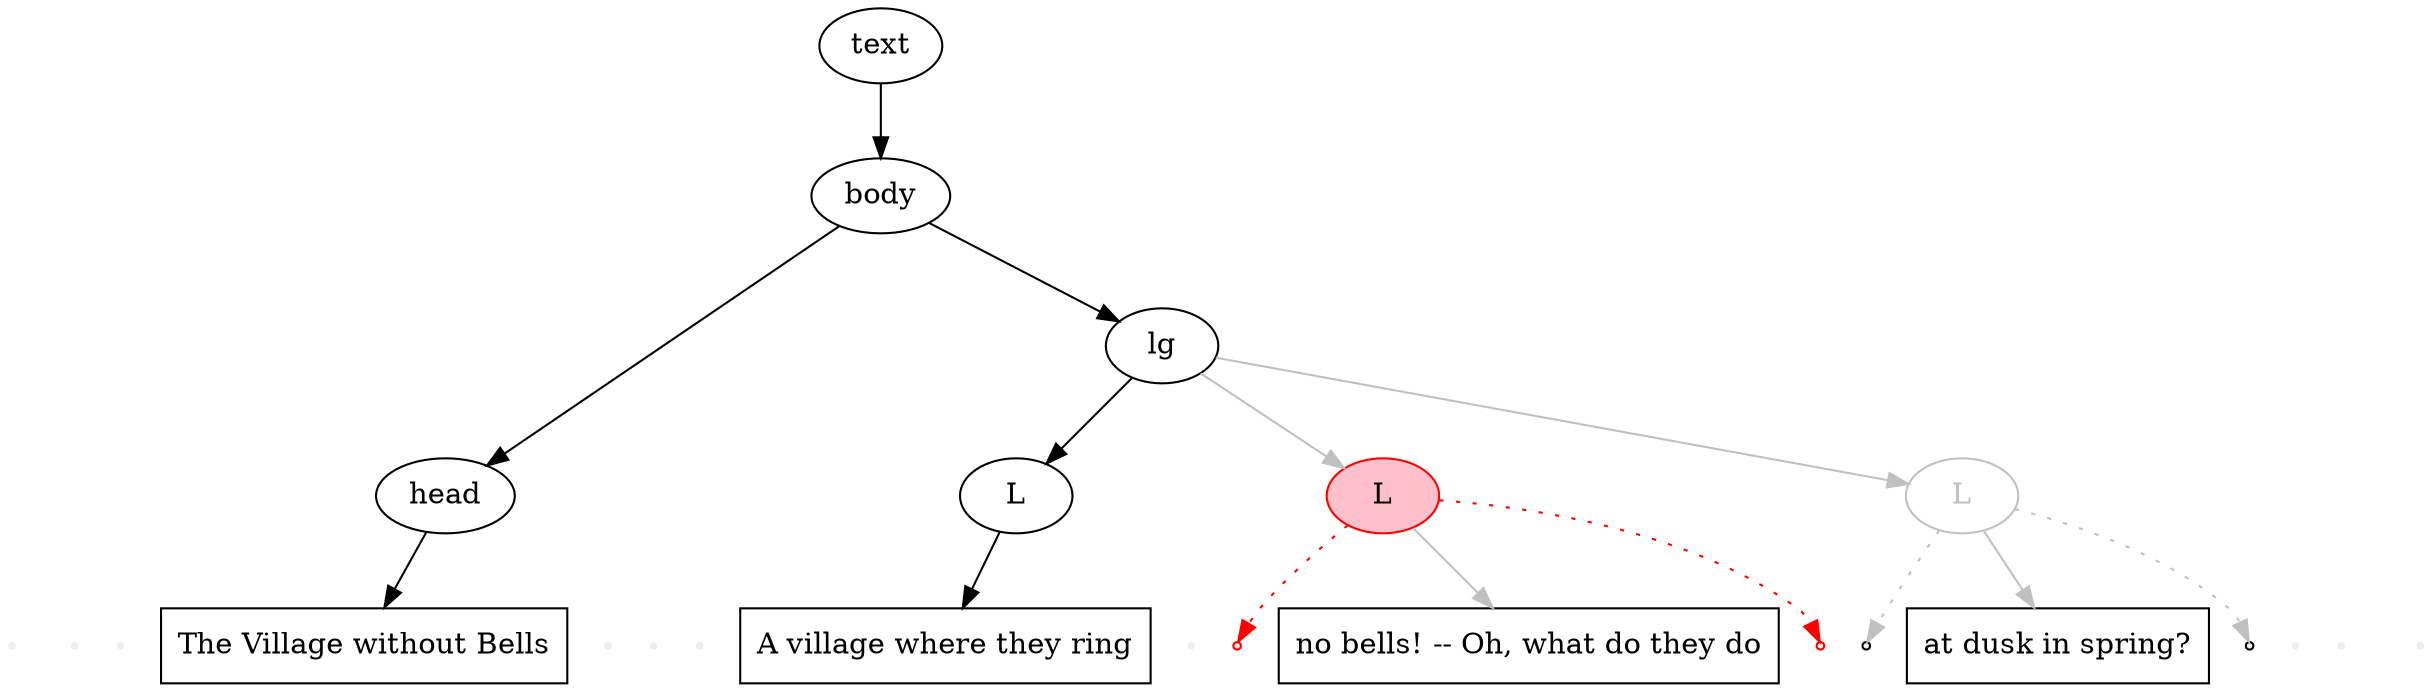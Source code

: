 digraph {
  node [shape=rectangle, ordering=out];
  edge [color=gray];
  
  subgraph {
  rank = same;
  node [color=black, shape=point, style=filled, fillcolor="#EEEEEE"];
  starttext [label="t\n(", color=transparent];
  startbody [label="b\n(", color=transparent];
  starthead [label="h\n(", color=transparent];
  endhead [label="h\n)", color=transparent];
  startlg [label="lg\n(", color=transparent];
  startl1 [label="l\n(", color=transparent];
  endl1 [label="l\n)", color=transparent];
  startl2 [label="l\n(", color=red];
  endl2 [label="l\n)", color=red];
  startl3 [label="l\n("];
  endl3 [label="l\n)"];
  endlg [label="lg\n)", color=transparent];
  endbody [label="b\n)", color=transparent];
  endtext [label="t\nend", color=transparent];

  node [color=black, shape=box, style=solid];
  // shape=plaintext makes them disappear too much
  
  pcd0 [label="The Village without Bells"];
  pcd1 [label="A village where they ring"];
  pcd2 [label="no bells! -- Oh, what do they do"];
  pcd3 [label="at dusk in spring?"]
   }

  node [shape=oval, color=gray, fontcolor=gray];
  text [color=black, fontcolor=black];
  body [color=black, fontcolor=black];
  head [color=black, fontcolor=black];
  lg [color=black, fontcolor=black];
  l1 [label="L", color=black, fontcolor=black];
  l2 [label="L", color=red, fontcolor=black, style=filled, fillcolor=pink];
  l3 [label="L"];
  text -> starttext [color=red, style=invis, arrowhead=none];
  text -> body [color=black];
  text -> endtext [color=red, style=invis, arrowhead=none];
  
  body -> startbody [color=red, style=invis, arrowhead=none];
  body -> head [color=black];
  body -> lg [color=black];
  body -> endbody [color=red, style=invis, arrowhead=none];

  head -> starthead [color=red, style=invis, arrowhead="none"];
  head -> pcd0 [color=black];
  head -> endhead [color=red, style=invis, arrowhead="none"];
  

  lg -> startlg [style=invis, arrowhead=none, color=red];
  lg -> l1 [color=black];
  lg -> l2;
  lg -> l3;
  lg -> endlg [style=invis, color=red, arrowhead=none];


  l1 -> startl1 [color=red, style=invis, arrowhead=none];
  l1 -> pcd1 [color=black];
  l1 -> endl1 [color=red, style=invis, arrowhead=none];
  

  l2 -> startl2 [color=red, style=dotted];
  l2 -> pcd2;
  l2 -> endl2 [color=red, style=dotted];
  

  l3 -> startl3 [style=dotted];
  l3 -> pcd3;
  l3 -> endl3 [style=dotted];
  
  
}